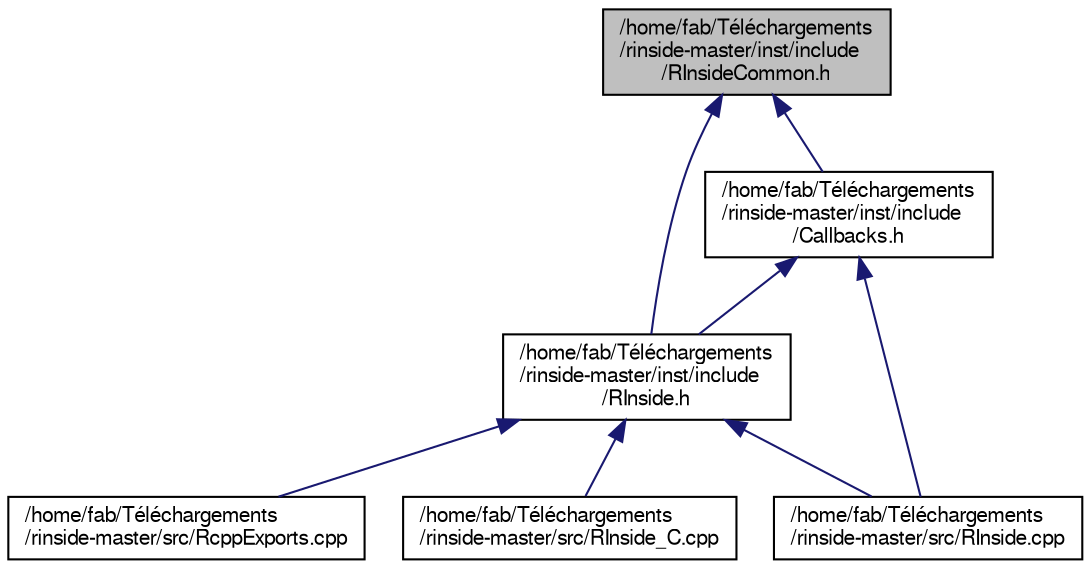 digraph "/home/fab/Téléchargements/rinside-master/inst/include/RInsideCommon.h"
{
 // LATEX_PDF_SIZE
  bgcolor="transparent";
  edge [fontname="FreeSans",fontsize="10",labelfontname="FreeSans",labelfontsize="10"];
  node [fontname="FreeSans",fontsize="10",shape=record];
  Node1 [label="/home/fab/Téléchargements\l/rinside-master/inst/include\l/RInsideCommon.h",height=0.2,width=0.4,color="black", fillcolor="grey75", style="filled", fontcolor="black",tooltip=" "];
  Node1 -> Node2 [dir="back",color="midnightblue",fontsize="10",style="solid",fontname="FreeSans"];
  Node2 [label="/home/fab/Téléchargements\l/rinside-master/inst/include\l/RInside.h",height=0.2,width=0.4,color="black",URL="$RInside_8h.html",tooltip=" "];
  Node2 -> Node3 [dir="back",color="midnightblue",fontsize="10",style="solid",fontname="FreeSans"];
  Node3 [label="/home/fab/Téléchargements\l/rinside-master/src/RcppExports.cpp",height=0.2,width=0.4,color="black",URL="$RcppExports_8cpp.html",tooltip=" "];
  Node2 -> Node4 [dir="back",color="midnightblue",fontsize="10",style="solid",fontname="FreeSans"];
  Node4 [label="/home/fab/Téléchargements\l/rinside-master/src/RInside.cpp",height=0.2,width=0.4,color="black",URL="$RInside_8cpp.html",tooltip=" "];
  Node2 -> Node5 [dir="back",color="midnightblue",fontsize="10",style="solid",fontname="FreeSans"];
  Node5 [label="/home/fab/Téléchargements\l/rinside-master/src/RInside_C.cpp",height=0.2,width=0.4,color="black",URL="$RInside__C_8cpp.html",tooltip=" "];
  Node1 -> Node6 [dir="back",color="midnightblue",fontsize="10",style="solid",fontname="FreeSans"];
  Node6 [label="/home/fab/Téléchargements\l/rinside-master/inst/include\l/Callbacks.h",height=0.2,width=0.4,color="black",URL="$Callbacks_8h.html",tooltip=" "];
  Node6 -> Node2 [dir="back",color="midnightblue",fontsize="10",style="solid",fontname="FreeSans"];
  Node6 -> Node4 [dir="back",color="midnightblue",fontsize="10",style="solid",fontname="FreeSans"];
}
